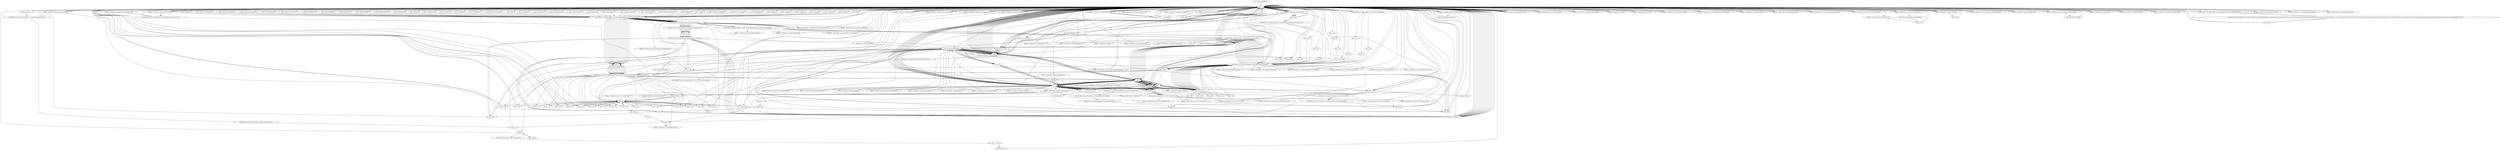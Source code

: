 digraph "" {
    "r0 := @this: SmartIcons"
    "load.r r0"
    "r0 := @this: SmartIcons"->"load.r r0";
    "push \"Copyright\""
    "load.r r0"->"push \"Copyright\"";
    "virtualinvoke <java.applet.Applet: java.lang.String getParameter(java.lang.String)>"
    "push \"Copyright\""->"virtualinvoke <java.applet.Applet: java.lang.String getParameter(java.lang.String)>";
    "store.r i0"
    "virtualinvoke <java.applet.Applet: java.lang.String getParameter(java.lang.String)>"->"store.r i0";
    "load.r i0"
    "store.r i0"->"load.r i0";
    "ifnull load.r r0"
    "load.r i0"->"ifnull load.r r0";
    "ifnull load.r r0"->"load.r i0";
    "virtualinvoke <java.lang.String: int hashCode()>"
    "load.r i0"->"virtualinvoke <java.lang.String: int hashCode()>";
    "push 1171561476"
    "virtualinvoke <java.lang.String: int hashCode()>"->"push 1171561476";
    "ifcmpeq.i load.r r0"
    "push 1171561476"->"ifcmpeq.i load.r r0";
    "ifcmpeq.i load.r r0"->"load.r r0";
    "push 0"
    "load.r r0"->"push 0";
    "fieldput <SmartIcons: boolean copyright>"
    "push 0"->"fieldput <SmartIcons: boolean copyright>";
    "fieldput <SmartIcons: boolean copyright>"->"load.r r0";
    "push \"TotalButtons\""
    "load.r r0"->"push \"TotalButtons\"";
    "push \"TotalButtons\""->"virtualinvoke <java.applet.Applet: java.lang.String getParameter(java.lang.String)>";
    "virtualinvoke <java.lang.String: java.lang.String trim()>"
    "virtualinvoke <java.applet.Applet: java.lang.String getParameter(java.lang.String)>"->"virtualinvoke <java.lang.String: java.lang.String trim()>";
    "staticinvoke <java.lang.Integer: int parseInt(java.lang.String)>"
    "virtualinvoke <java.lang.String: java.lang.String trim()>"->"staticinvoke <java.lang.Integer: int parseInt(java.lang.String)>";
    "store.i i0"
    "staticinvoke <java.lang.Integer: int parseInt(java.lang.String)>"->"store.i i0";
    "new java.util.StringTokenizer"
    "store.i i0"->"new java.util.StringTokenizer";
    "store.r $r198"
    "new java.util.StringTokenizer"->"store.r $r198";
    "load.r $r198"
    "store.r $r198"->"load.r $r198";
    "load.r $r198"->"load.r r0";
    "push \"MouseOverMessage\""
    "load.r r0"->"push \"MouseOverMessage\"";
    "push \"MouseOverMessage\""->"virtualinvoke <java.applet.Applet: java.lang.String getParameter(java.lang.String)>";
    "push \"|\""
    "virtualinvoke <java.applet.Applet: java.lang.String getParameter(java.lang.String)>"->"push \"|\"";
    "specialinvoke <java.util.StringTokenizer: void <init>(java.lang.String,java.lang.String)>"
    "push \"|\""->"specialinvoke <java.util.StringTokenizer: void <init>(java.lang.String,java.lang.String)>";
    "specialinvoke <java.util.StringTokenizer: void <init>(java.lang.String,java.lang.String)>"->"new java.util.StringTokenizer";
    "store.r $r200"
    "new java.util.StringTokenizer"->"store.r $r200";
    "load.r $r200"
    "store.r $r200"->"load.r $r200";
    "load.r $r200"->"load.r r0";
    "push \"URL\""
    "load.r r0"->"push \"URL\"";
    "push \"URL\""->"virtualinvoke <java.applet.Applet: java.lang.String getParameter(java.lang.String)>";
    "virtualinvoke <java.applet.Applet: java.lang.String getParameter(java.lang.String)>"->"push \"|\"";
    "push \"|\""->"specialinvoke <java.util.StringTokenizer: void <init>(java.lang.String,java.lang.String)>";
    "push null"
    "specialinvoke <java.util.StringTokenizer: void <init>(java.lang.String,java.lang.String)>"->"push null";
    "store.r r202"
    "push null"->"store.r r202";
    "store.r r202"->"load.r r0";
    "push \"BorderReq\""
    "load.r r0"->"push \"BorderReq\"";
    "push \"BorderReq\""->"virtualinvoke <java.applet.Applet: java.lang.String getParameter(java.lang.String)>";
    "virtualinvoke <java.applet.Applet: java.lang.String getParameter(java.lang.String)>"->"virtualinvoke <java.lang.String: java.lang.String trim()>";
    "virtualinvoke <java.lang.String: java.lang.String toUpperCase()>"
    "virtualinvoke <java.lang.String: java.lang.String trim()>"->"virtualinvoke <java.lang.String: java.lang.String toUpperCase()>";
    "push \"Y\""
    "virtualinvoke <java.lang.String: java.lang.String toUpperCase()>"->"push \"Y\"";
    "virtualinvoke <java.lang.String: boolean equals(java.lang.Object)>"
    "push \"Y\""->"virtualinvoke <java.lang.String: boolean equals(java.lang.Object)>";
    "ifeq push null"
    "virtualinvoke <java.lang.String: boolean equals(java.lang.Object)>"->"ifeq push null";
    "ifeq push null"->"new java.util.StringTokenizer";
    "dup1.r"
    "new java.util.StringTokenizer"->"dup1.r";
    "dup1.r"->"load.r r0";
    "push \"BorderColor\""
    "load.r r0"->"push \"BorderColor\"";
    "push \"BorderColor\""->"virtualinvoke <java.applet.Applet: java.lang.String getParameter(java.lang.String)>";
    "virtualinvoke <java.applet.Applet: java.lang.String getParameter(java.lang.String)>"->"push \"|\"";
    "push \"|\""->"specialinvoke <java.util.StringTokenizer: void <init>(java.lang.String,java.lang.String)>";
    "specialinvoke <java.util.StringTokenizer: void <init>(java.lang.String,java.lang.String)>"->"store.r r202";
    "store.r r202"->"load.r r0";
    "push 1"
    "load.r r0"->"push 1";
    "fieldput <SmartIcons: boolean borderreq>"
    "push 1"->"fieldput <SmartIcons: boolean borderreq>";
    "fieldput <SmartIcons: boolean borderreq>"->"push null";
    "store.r r206"
    "push null"->"store.r r206";
    "store.r r206"->"load.r r0";
    "fieldget <SmartIcons: boolean borderreq>"
    "load.r r0"->"fieldget <SmartIcons: boolean borderreq>";
    "fieldget <SmartIcons: boolean borderreq>"->"load.r r0";
    "push \"MouseOverReq\""
    "load.r r0"->"push \"MouseOverReq\"";
    "push \"MouseOverReq\""->"virtualinvoke <java.applet.Applet: java.lang.String getParameter(java.lang.String)>";
    "virtualinvoke <java.applet.Applet: java.lang.String getParameter(java.lang.String)>"->"virtualinvoke <java.lang.String: java.lang.String trim()>";
    "virtualinvoke <java.lang.String: java.lang.String trim()>"->"virtualinvoke <java.lang.String: java.lang.String toUpperCase()>";
    "virtualinvoke <java.lang.String: java.lang.String toUpperCase()>"->"push \"Y\"";
    "push \"Y\""->"virtualinvoke <java.lang.String: boolean equals(java.lang.Object)>";
    "and.b"
    "virtualinvoke <java.lang.String: boolean equals(java.lang.Object)>"->"and.b";
    "and.b"->"ifeq push null";
    "ifeq push null"->"new java.util.StringTokenizer";
    "new java.util.StringTokenizer"->"dup1.r";
    "dup1.r"->"load.r r0";
    "push \"MouseOverColor\""
    "load.r r0"->"push \"MouseOverColor\"";
    "push \"MouseOverColor\""->"virtualinvoke <java.applet.Applet: java.lang.String getParameter(java.lang.String)>";
    "virtualinvoke <java.applet.Applet: java.lang.String getParameter(java.lang.String)>"->"push \"|\"";
    "push \"|\""->"specialinvoke <java.util.StringTokenizer: void <init>(java.lang.String,java.lang.String)>";
    "specialinvoke <java.util.StringTokenizer: void <init>(java.lang.String,java.lang.String)>"->"store.r r206";
    "store.r r206"->"load.r r0";
    "load.r r0"->"push 1";
    "fieldput <SmartIcons: boolean mouseoverreq>"
    "push 1"->"fieldput <SmartIcons: boolean mouseoverreq>";
    "fieldput <SmartIcons: boolean mouseoverreq>"->"push null";
    "store.r r207"
    "push null"->"store.r r207";
    "store.r r207"->"load.r r0";
    "push \"MusicReq\""
    "load.r r0"->"push \"MusicReq\"";
    "push \"MusicReq\""->"virtualinvoke <java.applet.Applet: java.lang.String getParameter(java.lang.String)>";
    "virtualinvoke <java.applet.Applet: java.lang.String getParameter(java.lang.String)>"->"virtualinvoke <java.lang.String: java.lang.String trim()>";
    "virtualinvoke <java.lang.String: java.lang.String trim()>"->"virtualinvoke <java.lang.String: java.lang.String toUpperCase()>";
    "virtualinvoke <java.lang.String: java.lang.String toUpperCase()>"->"push \"Y\"";
    "push \"Y\""->"virtualinvoke <java.lang.String: boolean equals(java.lang.Object)>";
    "virtualinvoke <java.lang.String: boolean equals(java.lang.Object)>"->"ifeq push null";
    "ifeq push null"->"load.r r0";
    "load.r r0"->"push 1";
    "fieldput <SmartIcons: boolean musicreq>"
    "push 1"->"fieldput <SmartIcons: boolean musicreq>";
    "fieldput <SmartIcons: boolean musicreq>"->"load.r r0";
    "push \"CommonMusic\""
    "load.r r0"->"push \"CommonMusic\"";
    "push \"CommonMusic\""->"virtualinvoke <java.applet.Applet: java.lang.String getParameter(java.lang.String)>";
    "virtualinvoke <java.applet.Applet: java.lang.String getParameter(java.lang.String)>"->"virtualinvoke <java.lang.String: java.lang.String trim()>";
    "virtualinvoke <java.lang.String: java.lang.String trim()>"->"virtualinvoke <java.lang.String: java.lang.String toUpperCase()>";
    "virtualinvoke <java.lang.String: java.lang.String toUpperCase()>"->"push \"Y\"";
    "push \"Y\""->"virtualinvoke <java.lang.String: boolean equals(java.lang.Object)>";
    "ifeq load.r r0"
    "virtualinvoke <java.lang.String: boolean equals(java.lang.Object)>"->"ifeq load.r r0";
    "ifeq load.r r0"->"load.r r0";
    "load.r r0"->"load.r r0";
    "push \"CommonMusicFile\""
    "load.r r0"->"push \"CommonMusicFile\"";
    "push \"CommonMusicFile\""->"virtualinvoke <java.applet.Applet: java.lang.String getParameter(java.lang.String)>";
    "virtualinvoke <java.applet.Applet: java.lang.String getParameter(java.lang.String)>"->"virtualinvoke <java.lang.String: java.lang.String trim()>";
    "fieldput <SmartIcons: java.lang.String commonmusicfile>"
    "virtualinvoke <java.lang.String: java.lang.String trim()>"->"fieldput <SmartIcons: java.lang.String commonmusicfile>";
    "fieldput <SmartIcons: java.lang.String commonmusicfile>"->"load.r r0";
    "load.r r0"->"push 1";
    "fieldput <SmartIcons: boolean commonmusic>"
    "push 1"->"fieldput <SmartIcons: boolean commonmusic>";
    "goto push null"
    "fieldput <SmartIcons: boolean commonmusic>"->"goto push null";
    "goto push null"->"push null";
    "store.r r208"
    "push null"->"store.r r208";
    "push \"\""
    "store.r r208"->"push \"\"";
    "store.r r209"
    "push \"\""->"store.r r209";
    "store.r r209"->"load.r r0";
    "push \"CommonTarget\""
    "load.r r0"->"push \"CommonTarget\"";
    "push \"CommonTarget\""->"virtualinvoke <java.applet.Applet: java.lang.String getParameter(java.lang.String)>";
    "virtualinvoke <java.applet.Applet: java.lang.String getParameter(java.lang.String)>"->"virtualinvoke <java.lang.String: java.lang.String trim()>";
    "virtualinvoke <java.lang.String: java.lang.String trim()>"->"virtualinvoke <java.lang.String: java.lang.String toUpperCase()>";
    "virtualinvoke <java.lang.String: java.lang.String toUpperCase()>"->"push \"Y\"";
    "push \"Y\""->"virtualinvoke <java.lang.String: boolean equals(java.lang.Object)>";
    "virtualinvoke <java.lang.String: boolean equals(java.lang.Object)>"->"ifeq load.r r0";
    "ifeq load.r r0"->"load.r r0";
    "load.r r0"->"push 1";
    "fieldput <SmartIcons: boolean commontarget>"
    "push 1"->"fieldput <SmartIcons: boolean commontarget>";
    "fieldput <SmartIcons: boolean commontarget>"->"load.r r0";
    "load.r r0"->"load.r r0";
    "push \"CommonTargetFrame\""
    "load.r r0"->"push \"CommonTargetFrame\"";
    "push \"CommonTargetFrame\""->"virtualinvoke <java.applet.Applet: java.lang.String getParameter(java.lang.String)>";
    "virtualinvoke <java.applet.Applet: java.lang.String getParameter(java.lang.String)>"->"virtualinvoke <java.lang.String: java.lang.String trim()>";
    "fieldput <SmartIcons: java.lang.String commontargetframe>"
    "virtualinvoke <java.lang.String: java.lang.String trim()>"->"fieldput <SmartIcons: java.lang.String commontargetframe>";
    "fieldput <SmartIcons: java.lang.String commontargetframe>"->"load.r r0";
    "fieldget <SmartIcons: java.lang.String commontargetframe>"
    "load.r r0"->"fieldget <SmartIcons: java.lang.String commontargetframe>";
    "fieldget <SmartIcons: java.lang.String commontargetframe>"->"store.r r209";
    "store.r r209"->"goto push null";
    "goto push null"->"push null";
    "store.r r213"
    "push null"->"store.r r213";
    "store.r r213"->"push null";
    "store.r r214"
    "push null"->"store.r r214";
    "store.r r214"->"push null";
    "store.r r215"
    "push null"->"store.r r215";
    "store.r r215"->"push null";
    "store.r r216"
    "push null"->"store.r r216";
    "store.r r216"->"load.r r0";
    "push \"ImageReq\""
    "load.r r0"->"push \"ImageReq\"";
    "push \"ImageReq\""->"virtualinvoke <java.applet.Applet: java.lang.String getParameter(java.lang.String)>";
    "virtualinvoke <java.applet.Applet: java.lang.String getParameter(java.lang.String)>"->"virtualinvoke <java.lang.String: java.lang.String trim()>";
    "virtualinvoke <java.lang.String: java.lang.String trim()>"->"virtualinvoke <java.lang.String: java.lang.String toUpperCase()>";
    "virtualinvoke <java.lang.String: java.lang.String toUpperCase()>"->"push \"Y\"";
    "push \"Y\""->"virtualinvoke <java.lang.String: boolean equals(java.lang.Object)>";
    "virtualinvoke <java.lang.String: boolean equals(java.lang.Object)>"->"ifeq load.r r0";
    "ifeq load.r r0"->"load.r r0";
    "load.r r0"->"push 1";
    "fieldput <SmartIcons: boolean imagereq>"
    "push 1"->"fieldput <SmartIcons: boolean imagereq>";
    "fieldput <SmartIcons: boolean imagereq>"->"new java.util.StringTokenizer";
    "new java.util.StringTokenizer"->"dup1.r";
    "dup1.r"->"load.r r0";
    "push \"Image\""
    "load.r r0"->"push \"Image\"";
    "push \"Image\""->"virtualinvoke <java.applet.Applet: java.lang.String getParameter(java.lang.String)>";
    "virtualinvoke <java.applet.Applet: java.lang.String getParameter(java.lang.String)>"->"push \"|\"";
    "push \"|\""->"specialinvoke <java.util.StringTokenizer: void <init>(java.lang.String,java.lang.String)>";
    "specialinvoke <java.util.StringTokenizer: void <init>(java.lang.String,java.lang.String)>"->"store.r r213";
    "store.r r213"->"load.r r0";
    "fieldget <SmartIcons: boolean imagereq>"
    "load.r r0"->"fieldget <SmartIcons: boolean imagereq>";
    "fieldget <SmartIcons: boolean imagereq>"->"load.r r0";
    "push \"MouseOverImageReq\""
    "load.r r0"->"push \"MouseOverImageReq\"";
    "push \"MouseOverImageReq\""->"virtualinvoke <java.applet.Applet: java.lang.String getParameter(java.lang.String)>";
    "virtualinvoke <java.applet.Applet: java.lang.String getParameter(java.lang.String)>"->"virtualinvoke <java.lang.String: java.lang.String trim()>";
    "virtualinvoke <java.lang.String: java.lang.String trim()>"->"virtualinvoke <java.lang.String: java.lang.String toUpperCase()>";
    "virtualinvoke <java.lang.String: java.lang.String toUpperCase()>"->"push \"Y\"";
    "push \"Y\""->"virtualinvoke <java.lang.String: boolean equals(java.lang.Object)>";
    "virtualinvoke <java.lang.String: boolean equals(java.lang.Object)>"->"and.b";
    "and.b"->"ifeq load.r r0";
    "ifeq load.r r0"->"load.r r0";
    "load.r r0"->"push 1";
    "fieldput <SmartIcons: boolean mouseoverimagereq>"
    "push 1"->"fieldput <SmartIcons: boolean mouseoverimagereq>";
    "fieldput <SmartIcons: boolean mouseoverimagereq>"->"new java.util.StringTokenizer";
    "new java.util.StringTokenizer"->"dup1.r";
    "dup1.r"->"load.r r0";
    "push \"MouseOverImage\""
    "load.r r0"->"push \"MouseOverImage\"";
    "push \"MouseOverImage\""->"virtualinvoke <java.applet.Applet: java.lang.String getParameter(java.lang.String)>";
    "virtualinvoke <java.applet.Applet: java.lang.String getParameter(java.lang.String)>"->"push \"|\"";
    "push \"|\""->"specialinvoke <java.util.StringTokenizer: void <init>(java.lang.String,java.lang.String)>";
    "specialinvoke <java.util.StringTokenizer: void <init>(java.lang.String,java.lang.String)>"->"store.r r215";
    "store.r r215"->"load.r r0";
    "push \"BGImageReq\""
    "load.r r0"->"push \"BGImageReq\"";
    "push \"BGImageReq\""->"virtualinvoke <java.applet.Applet: java.lang.String getParameter(java.lang.String)>";
    "virtualinvoke <java.applet.Applet: java.lang.String getParameter(java.lang.String)>"->"virtualinvoke <java.lang.String: java.lang.String trim()>";
    "virtualinvoke <java.lang.String: java.lang.String trim()>"->"virtualinvoke <java.lang.String: java.lang.String toUpperCase()>";
    "virtualinvoke <java.lang.String: java.lang.String toUpperCase()>"->"push \"Y\"";
    "push \"Y\""->"virtualinvoke <java.lang.String: boolean equals(java.lang.Object)>";
    "ifeq new java.util.StringTokenizer"
    "virtualinvoke <java.lang.String: boolean equals(java.lang.Object)>"->"ifeq new java.util.StringTokenizer";
    "ifeq new java.util.StringTokenizer"->"load.r r0";
    "load.r r0"->"push 1";
    "fieldput <SmartIcons: boolean bgimagereq>"
    "push 1"->"fieldput <SmartIcons: boolean bgimagereq>";
    "fieldput <SmartIcons: boolean bgimagereq>"->"new java.util.StringTokenizer";
    "new java.util.StringTokenizer"->"dup1.r";
    "dup1.r"->"load.r r0";
    "push \"BGImage\""
    "load.r r0"->"push \"BGImage\"";
    "push \"BGImage\""->"virtualinvoke <java.applet.Applet: java.lang.String getParameter(java.lang.String)>";
    "virtualinvoke <java.applet.Applet: java.lang.String getParameter(java.lang.String)>"->"push \"|\"";
    "push \"|\""->"specialinvoke <java.util.StringTokenizer: void <init>(java.lang.String,java.lang.String)>";
    "specialinvoke <java.util.StringTokenizer: void <init>(java.lang.String,java.lang.String)>"->"store.r r214";
    "goto push 3"
    "store.r r214"->"goto push 3";
    "push 3"
    "goto push 3"->"push 3";
    "newarray"
    "push 3"->"newarray";
    "store.r r3"
    "newarray"->"store.r r3";
    "store.r r3"->"new java.util.StringTokenizer";
    "store.r $r24"
    "new java.util.StringTokenizer"->"store.r $r24";
    "load.r $r24"
    "store.r $r24"->"load.r $r24";
    "load.r $r24"->"load.r r0";
    "push \"AppletBG\""
    "load.r r0"->"push \"AppletBG\"";
    "push \"AppletBG\""->"virtualinvoke <java.applet.Applet: java.lang.String getParameter(java.lang.String)>";
    "virtualinvoke <java.applet.Applet: java.lang.String getParameter(java.lang.String)>"->"push \"|\"";
    "push \"|\""->"specialinvoke <java.util.StringTokenizer: void <init>(java.lang.String,java.lang.String)>";
    "load.r r3"
    "specialinvoke <java.util.StringTokenizer: void <init>(java.lang.String,java.lang.String)>"->"load.r r3";
    "load.r r3"->"push 0";
    "push 0"->"load.r $r24";
    "virtualinvoke <java.util.StringTokenizer: java.lang.String nextToken()>"
    "load.r $r24"->"virtualinvoke <java.util.StringTokenizer: java.lang.String nextToken()>";
    "virtualinvoke <java.util.StringTokenizer: java.lang.String nextToken()>"->"staticinvoke <java.lang.Integer: int parseInt(java.lang.String)>";
    "arraywrite.i"
    "staticinvoke <java.lang.Integer: int parseInt(java.lang.String)>"->"arraywrite.i";
    "arraywrite.i"->"load.r r3";
    "load.r r3"->"push 1";
    "push 1"->"load.r $r24";
    "load.r $r24"->"virtualinvoke <java.util.StringTokenizer: java.lang.String nextToken()>";
    "virtualinvoke <java.util.StringTokenizer: java.lang.String nextToken()>"->"staticinvoke <java.lang.Integer: int parseInt(java.lang.String)>";
    "staticinvoke <java.lang.Integer: int parseInt(java.lang.String)>"->"arraywrite.i";
    "arraywrite.i"->"load.r r3";
    "push 2"
    "load.r r3"->"push 2";
    "push 2"->"load.r $r24";
    "load.r $r24"->"virtualinvoke <java.util.StringTokenizer: java.lang.String nextToken()>";
    "virtualinvoke <java.util.StringTokenizer: java.lang.String nextToken()>"->"staticinvoke <java.lang.Integer: int parseInt(java.lang.String)>";
    "staticinvoke <java.lang.Integer: int parseInt(java.lang.String)>"->"arraywrite.i";
    "arraywrite.i"->"load.r r0";
    "new java.awt.Color"
    "load.r r0"->"new java.awt.Color";
    "new java.awt.Color"->"dup1.r";
    "dup1.r"->"load.r r3";
    "load.r r3"->"push 0";
    "arrayread.i"
    "push 0"->"arrayread.i";
    "arrayread.i"->"load.r r3";
    "load.r r3"->"push 1";
    "push 1"->"arrayread.i";
    "arrayread.i"->"load.r r3";
    "load.r r3"->"push 2";
    "push 2"->"arrayread.i";
    "specialinvoke <java.awt.Color: void <init>(int,int,int)>"
    "arrayread.i"->"specialinvoke <java.awt.Color: void <init>(int,int,int)>";
    "fieldput <SmartIcons: java.awt.Color AppletBgColor>"
    "specialinvoke <java.awt.Color: void <init>(int,int,int)>"->"fieldput <SmartIcons: java.awt.Color AppletBgColor>";
    "fieldput <SmartIcons: java.awt.Color AppletBgColor>"->"load.r r0";
    "load.r r0"->"load.r r0";
    "fieldget <SmartIcons: java.awt.Color AppletBgColor>"
    "load.r r0"->"fieldget <SmartIcons: java.awt.Color AppletBgColor>";
    "virtualinvoke <java.awt.Component: void setBackground(java.awt.Color)>"
    "fieldget <SmartIcons: java.awt.Color AppletBgColor>"->"virtualinvoke <java.awt.Component: void setBackground(java.awt.Color)>";
    "virtualinvoke <java.awt.Component: void setBackground(java.awt.Color)>"->"push null";
    "push null"->"store.r $r24";
    "store.r $r24"->"push null";
    "store.r r219"
    "push null"->"store.r r219";
    "store.r r219"->"push null";
    "store.r r220"
    "push null"->"store.r r220";
    "store.r r220"->"push null";
    "store.r r221"
    "push null"->"store.r r221";
    "store.r r221"->"push null";
    "store.r r222"
    "push null"->"store.r r222";
    "store.r r222"->"push null";
    "store.r r223"
    "push null"->"store.r r223";
    "store.r r223"->"push null";
    "store.r r224"
    "push null"->"store.r r224";
    "store.r r224"->"push null";
    "store.r r225"
    "push null"->"store.r r225";
    "store.r r225"->"push null";
    "store.r r226"
    "push null"->"store.r r226";
    "store.r r226"->"load.r r0";
    "push \"LabelReq\""
    "load.r r0"->"push \"LabelReq\"";
    "push \"LabelReq\""->"virtualinvoke <java.applet.Applet: java.lang.String getParameter(java.lang.String)>";
    "virtualinvoke <java.applet.Applet: java.lang.String getParameter(java.lang.String)>"->"virtualinvoke <java.lang.String: java.lang.String trim()>";
    "virtualinvoke <java.lang.String: java.lang.String trim()>"->"virtualinvoke <java.lang.String: java.lang.String toUpperCase()>";
    "virtualinvoke <java.lang.String: java.lang.String toUpperCase()>"->"push \"Y\"";
    "push \"Y\""->"virtualinvoke <java.lang.String: boolean equals(java.lang.Object)>";
    "virtualinvoke <java.lang.String: boolean equals(java.lang.Object)>"->"ifeq load.r r0";
    "ifeq load.r r0"->"load.r r0";
    "load.r r0"->"push 1";
    "fieldput <SmartIcons: boolean labelreq>"
    "push 1"->"fieldput <SmartIcons: boolean labelreq>";
    "fieldput <SmartIcons: boolean labelreq>"->"new java.util.StringTokenizer";
    "new java.util.StringTokenizer"->"dup1.r";
    "dup1.r"->"load.r r0";
    "push \"TextLabel\""
    "load.r r0"->"push \"TextLabel\"";
    "push \"TextLabel\""->"virtualinvoke <java.applet.Applet: java.lang.String getParameter(java.lang.String)>";
    "virtualinvoke <java.applet.Applet: java.lang.String getParameter(java.lang.String)>"->"push \"|\"";
    "push \"|\""->"specialinvoke <java.util.StringTokenizer: void <init>(java.lang.String,java.lang.String)>";
    "specialinvoke <java.util.StringTokenizer: void <init>(java.lang.String,java.lang.String)>"->"store.r $r24";
    "store.r $r24"->"new java.util.StringTokenizer";
    "new java.util.StringTokenizer"->"dup1.r";
    "dup1.r"->"load.r r0";
    "push \"TextStyle\""
    "load.r r0"->"push \"TextStyle\"";
    "push \"TextStyle\""->"virtualinvoke <java.applet.Applet: java.lang.String getParameter(java.lang.String)>";
    "virtualinvoke <java.applet.Applet: java.lang.String getParameter(java.lang.String)>"->"push \"|\"";
    "push \"|\""->"specialinvoke <java.util.StringTokenizer: void <init>(java.lang.String,java.lang.String)>";
    "specialinvoke <java.util.StringTokenizer: void <init>(java.lang.String,java.lang.String)>"->"store.r r219";
    "store.r r219"->"new java.util.StringTokenizer";
    "new java.util.StringTokenizer"->"dup1.r";
    "dup1.r"->"load.r r0";
    "push \"PointSize\""
    "load.r r0"->"push \"PointSize\"";
    "push \"PointSize\""->"virtualinvoke <java.applet.Applet: java.lang.String getParameter(java.lang.String)>";
    "virtualinvoke <java.applet.Applet: java.lang.String getParameter(java.lang.String)>"->"push \"|\"";
    "push \"|\""->"specialinvoke <java.util.StringTokenizer: void <init>(java.lang.String,java.lang.String)>";
    "specialinvoke <java.util.StringTokenizer: void <init>(java.lang.String,java.lang.String)>"->"store.r r220";
    "store.r r220"->"new java.util.StringTokenizer";
    "new java.util.StringTokenizer"->"dup1.r";
    "dup1.r"->"load.r r0";
    "push \"Font\""
    "load.r r0"->"push \"Font\"";
    "push \"Font\""->"virtualinvoke <java.applet.Applet: java.lang.String getParameter(java.lang.String)>";
    "virtualinvoke <java.applet.Applet: java.lang.String getParameter(java.lang.String)>"->"push \"|\"";
    "push \"|\""->"specialinvoke <java.util.StringTokenizer: void <init>(java.lang.String,java.lang.String)>";
    "specialinvoke <java.util.StringTokenizer: void <init>(java.lang.String,java.lang.String)>"->"store.r r221";
    "store.r r221"->"new java.util.StringTokenizer";
    "new java.util.StringTokenizer"->"dup1.r";
    "dup1.r"->"load.r r0";
    "push \"TextColor\""
    "load.r r0"->"push \"TextColor\"";
    "push \"TextColor\""->"virtualinvoke <java.applet.Applet: java.lang.String getParameter(java.lang.String)>";
    "virtualinvoke <java.applet.Applet: java.lang.String getParameter(java.lang.String)>"->"push \"|\"";
    "push \"|\""->"specialinvoke <java.util.StringTokenizer: void <init>(java.lang.String,java.lang.String)>";
    "specialinvoke <java.util.StringTokenizer: void <init>(java.lang.String,java.lang.String)>"->"store.r r222";
    "store.r r222"->"load.r r0";
    "fieldget <SmartIcons: boolean labelreq>"
    "load.r r0"->"fieldget <SmartIcons: boolean labelreq>";
    "fieldget <SmartIcons: boolean labelreq>"->"load.r r0";
    "push \"MouseOverLabelReq\""
    "load.r r0"->"push \"MouseOverLabelReq\"";
    "push \"MouseOverLabelReq\""->"virtualinvoke <java.applet.Applet: java.lang.String getParameter(java.lang.String)>";
    "virtualinvoke <java.applet.Applet: java.lang.String getParameter(java.lang.String)>"->"virtualinvoke <java.lang.String: java.lang.String trim()>";
    "virtualinvoke <java.lang.String: java.lang.String trim()>"->"virtualinvoke <java.lang.String: java.lang.String toUpperCase()>";
    "virtualinvoke <java.lang.String: java.lang.String toUpperCase()>"->"push \"Y\"";
    "push \"Y\""->"virtualinvoke <java.lang.String: boolean equals(java.lang.Object)>";
    "virtualinvoke <java.lang.String: boolean equals(java.lang.Object)>"->"and.b";
    "and.b"->"ifeq load.r r0";
    "ifeq load.r r0"->"load.r r0";
    "load.r r0"->"push 1";
    "fieldput <SmartIcons: boolean mouseoverlabelreq>"
    "push 1"->"fieldput <SmartIcons: boolean mouseoverlabelreq>";
    "fieldput <SmartIcons: boolean mouseoverlabelreq>"->"new java.util.StringTokenizer";
    "new java.util.StringTokenizer"->"dup1.r";
    "dup1.r"->"load.r r0";
    "push \"MouseOverTextStyle\""
    "load.r r0"->"push \"MouseOverTextStyle\"";
    "push \"MouseOverTextStyle\""->"virtualinvoke <java.applet.Applet: java.lang.String getParameter(java.lang.String)>";
    "virtualinvoke <java.applet.Applet: java.lang.String getParameter(java.lang.String)>"->"push \"|\"";
    "push \"|\""->"specialinvoke <java.util.StringTokenizer: void <init>(java.lang.String,java.lang.String)>";
    "specialinvoke <java.util.StringTokenizer: void <init>(java.lang.String,java.lang.String)>"->"store.r r223";
    "store.r r223"->"new java.util.StringTokenizer";
    "new java.util.StringTokenizer"->"dup1.r";
    "dup1.r"->"load.r r0";
    "push \"MouseOverPointSize\""
    "load.r r0"->"push \"MouseOverPointSize\"";
    "push \"MouseOverPointSize\""->"virtualinvoke <java.applet.Applet: java.lang.String getParameter(java.lang.String)>";
    "virtualinvoke <java.applet.Applet: java.lang.String getParameter(java.lang.String)>"->"push \"|\"";
    "push \"|\""->"specialinvoke <java.util.StringTokenizer: void <init>(java.lang.String,java.lang.String)>";
    "specialinvoke <java.util.StringTokenizer: void <init>(java.lang.String,java.lang.String)>"->"store.r r224";
    "store.r r224"->"new java.util.StringTokenizer";
    "new java.util.StringTokenizer"->"dup1.r";
    "dup1.r"->"load.r r0";
    "push \"MouseOverFont\""
    "load.r r0"->"push \"MouseOverFont\"";
    "push \"MouseOverFont\""->"virtualinvoke <java.applet.Applet: java.lang.String getParameter(java.lang.String)>";
    "virtualinvoke <java.applet.Applet: java.lang.String getParameter(java.lang.String)>"->"push \"|\"";
    "push \"|\""->"specialinvoke <java.util.StringTokenizer: void <init>(java.lang.String,java.lang.String)>";
    "specialinvoke <java.util.StringTokenizer: void <init>(java.lang.String,java.lang.String)>"->"store.r r225";
    "store.r r225"->"new java.util.StringTokenizer";
    "new java.util.StringTokenizer"->"dup1.r";
    "dup1.r"->"load.r r0";
    "push \"MouseOverTextColor\""
    "load.r r0"->"push \"MouseOverTextColor\"";
    "push \"MouseOverTextColor\""->"virtualinvoke <java.applet.Applet: java.lang.String getParameter(java.lang.String)>";
    "virtualinvoke <java.applet.Applet: java.lang.String getParameter(java.lang.String)>"->"push \"|\"";
    "push \"|\""->"specialinvoke <java.util.StringTokenizer: void <init>(java.lang.String,java.lang.String)>";
    "specialinvoke <java.util.StringTokenizer: void <init>(java.lang.String,java.lang.String)>"->"store.r r226";
    "store.r r226"->"load.r r0";
    "push \"VerticalButtons\""
    "load.r r0"->"push \"VerticalButtons\"";
    "push \"VerticalButtons\""->"virtualinvoke <java.applet.Applet: java.lang.String getParameter(java.lang.String)>";
    "virtualinvoke <java.applet.Applet: java.lang.String getParameter(java.lang.String)>"->"virtualinvoke <java.lang.String: java.lang.String trim()>";
    "virtualinvoke <java.lang.String: java.lang.String trim()>"->"virtualinvoke <java.lang.String: java.lang.String toUpperCase()>";
    "virtualinvoke <java.lang.String: java.lang.String toUpperCase()>"->"push \"Y\"";
    "push \"Y\""->"virtualinvoke <java.lang.String: boolean equals(java.lang.Object)>";
    "virtualinvoke <java.lang.String: boolean equals(java.lang.Object)>"->"ifeq load.r r0";
    "ifeq load.r r0"->"load.r r0";
    "new java.awt.GridLayout"
    "load.r r0"->"new java.awt.GridLayout";
    "new java.awt.GridLayout"->"dup1.r";
    "load.i i0"
    "dup1.r"->"load.i i0";
    "load.i i0"->"push 1";
    "specialinvoke <java.awt.GridLayout: void <init>(int,int)>"
    "push 1"->"specialinvoke <java.awt.GridLayout: void <init>(int,int)>";
    "virtualinvoke <java.awt.Container: void setLayout(java.awt.LayoutManager)>"
    "specialinvoke <java.awt.GridLayout: void <init>(int,int)>"->"virtualinvoke <java.awt.Container: void setLayout(java.awt.LayoutManager)>";
    "goto load.r r0"
    "virtualinvoke <java.awt.Container: void setLayout(java.awt.LayoutManager)>"->"goto load.r r0";
    "goto load.r r0"->"load.r r0";
    "fieldget <SmartIcons: boolean copyright>"
    "load.r r0"->"fieldget <SmartIcons: boolean copyright>";
    "ifne load.r r0"
    "fieldget <SmartIcons: boolean copyright>"->"ifne load.r r0";
    "ifne load.r r0"->"load.r r0";
    "load.r r0"->"load.i i0";
    "load.i i0"->"push 1";
    "add.i"
    "push 1"->"add.i";
    "add.i"->"newarray";
    "fieldput <SmartIcons: AnimatedButton[] ab>"
    "newarray"->"fieldput <SmartIcons: AnimatedButton[] ab>";
    "fieldput <SmartIcons: AnimatedButton[] ab>"->"goto push null";
    "goto push null"->"push null";
    "store.r r230"
    "push null"->"store.r r230";
    "store.r r230"->"load.r r0";
    "push \"BalloonHelpReq\""
    "load.r r0"->"push \"BalloonHelpReq\"";
    "push \"BalloonHelpReq\""->"virtualinvoke <java.applet.Applet: java.lang.String getParameter(java.lang.String)>";
    "virtualinvoke <java.applet.Applet: java.lang.String getParameter(java.lang.String)>"->"virtualinvoke <java.lang.String: java.lang.String trim()>";
    "virtualinvoke <java.lang.String: java.lang.String trim()>"->"virtualinvoke <java.lang.String: java.lang.String toUpperCase()>";
    "virtualinvoke <java.lang.String: java.lang.String toUpperCase()>"->"push \"Y\"";
    "push \"Y\""->"virtualinvoke <java.lang.String: boolean equals(java.lang.Object)>";
    "virtualinvoke <java.lang.String: boolean equals(java.lang.Object)>"->"ifeq load.r r0";
    "ifeq load.r r0"->"load.r r0";
    "load.r r0"->"push 1";
    "fieldput <SmartIcons: boolean balloonhelpreq>"
    "push 1"->"fieldput <SmartIcons: boolean balloonhelpreq>";
    "fieldput <SmartIcons: boolean balloonhelpreq>"->"new java.util.StringTokenizer";
    "new java.util.StringTokenizer"->"dup1.r";
    "dup1.r"->"load.r r0";
    "push \"BalloonText\""
    "load.r r0"->"push \"BalloonText\"";
    "push \"BalloonText\""->"virtualinvoke <java.applet.Applet: java.lang.String getParameter(java.lang.String)>";
    "virtualinvoke <java.applet.Applet: java.lang.String getParameter(java.lang.String)>"->"push \"|\"";
    "push \"|\""->"specialinvoke <java.util.StringTokenizer: void <init>(java.lang.String,java.lang.String)>";
    "specialinvoke <java.util.StringTokenizer: void <init>(java.lang.String,java.lang.String)>"->"store.r r230";
    "store.r r230"->"load.r r0";
    "load.r r0"->"load.r r0";
    "push \"BalloonTextStyle\""
    "load.r r0"->"push \"BalloonTextStyle\"";
    "push \"BalloonTextStyle\""->"virtualinvoke <java.applet.Applet: java.lang.String getParameter(java.lang.String)>";
    "virtualinvoke <java.applet.Applet: java.lang.String getParameter(java.lang.String)>"->"virtualinvoke <java.lang.String: java.lang.String trim()>";
    "virtualinvoke <java.lang.String: java.lang.String trim()>"->"staticinvoke <java.lang.Integer: int parseInt(java.lang.String)>";
    "fieldput <SmartIcons: int balloonstyle>"
    "staticinvoke <java.lang.Integer: int parseInt(java.lang.String)>"->"fieldput <SmartIcons: int balloonstyle>";
    "fieldput <SmartIcons: int balloonstyle>"->"load.r r0";
    "load.r r0"->"load.r r0";
    "push \"BalloonPointSize\""
    "load.r r0"->"push \"BalloonPointSize\"";
    "push \"BalloonPointSize\""->"virtualinvoke <java.applet.Applet: java.lang.String getParameter(java.lang.String)>";
    "virtualinvoke <java.applet.Applet: java.lang.String getParameter(java.lang.String)>"->"virtualinvoke <java.lang.String: java.lang.String trim()>";
    "virtualinvoke <java.lang.String: java.lang.String trim()>"->"staticinvoke <java.lang.Integer: int parseInt(java.lang.String)>";
    "fieldput <SmartIcons: int balloonpointsize>"
    "staticinvoke <java.lang.Integer: int parseInt(java.lang.String)>"->"fieldput <SmartIcons: int balloonpointsize>";
    "fieldput <SmartIcons: int balloonpointsize>"->"load.r r0";
    "load.r r0"->"load.r r0";
    "push \"BalloonFont\""
    "load.r r0"->"push \"BalloonFont\"";
    "push \"BalloonFont\""->"virtualinvoke <java.applet.Applet: java.lang.String getParameter(java.lang.String)>";
    "virtualinvoke <java.applet.Applet: java.lang.String getParameter(java.lang.String)>"->"virtualinvoke <java.lang.String: java.lang.String trim()>";
    "fieldput <SmartIcons: java.lang.String balloonfont>"
    "virtualinvoke <java.lang.String: java.lang.String trim()>"->"fieldput <SmartIcons: java.lang.String balloonfont>";
    "fieldput <SmartIcons: java.lang.String balloonfont>"->"load.r r0";
    "load.r r0"->"push 0";
    "fieldput <SmartIcons: int tokenno>"
    "push 0"->"fieldput <SmartIcons: int tokenno>";
    "fieldput <SmartIcons: int tokenno>"->"goto load.r r0";
    "goto load.r r0"->"load.r r0";
    "fieldget <SmartIcons: int tokenno>"
    "load.r r0"->"fieldget <SmartIcons: int tokenno>";
    "fieldget <SmartIcons: int tokenno>"->"load.i i0";
    "ifcmplt.i load.r r0"
    "load.i i0"->"ifcmplt.i load.r r0";
    "ifcmplt.i load.r r0"->"load.r r0";
    "load.r r0"->"fieldget <SmartIcons: boolean copyright>";
    "ifne return"
    "fieldget <SmartIcons: boolean copyright>"->"ifne return";
    "ifne return"->"load.r r0";
    "fieldget <SmartIcons: AnimatedButton[] ab>"
    "load.r r0"->"fieldget <SmartIcons: AnimatedButton[] ab>";
    "fieldget <SmartIcons: AnimatedButton[] ab>"->"load.r r0";
    "load.r r0"->"fieldget <SmartIcons: int tokenno>";
    "new AnimatedButton"
    "fieldget <SmartIcons: int tokenno>"->"new AnimatedButton";
    "new AnimatedButton"->"dup1.r";
    "dup1.r"->"load.r r0";
    "fieldget <SmartIcons: boolean bgimagereq>"
    "load.r r0"->"fieldget <SmartIcons: boolean bgimagereq>";
    "fieldget <SmartIcons: boolean bgimagereq>"->"load.r r0";
    "fieldget <SmartIcons: java.awt.Image bgimage>"
    "load.r r0"->"fieldget <SmartIcons: java.awt.Image bgimage>";
    "fieldget <SmartIcons: java.awt.Image bgimage>"->"load.r r0";
    "load.r r0"->"fieldget <SmartIcons: boolean labelreq>";
    "push \"ABOUT\""
    "fieldget <SmartIcons: boolean labelreq>"->"push \"ABOUT\"";
    "push \"ABOUT\""->"load.r r0";
    "fieldget <SmartIcons: java.lang.String fonttype>"
    "load.r r0"->"fieldget <SmartIcons: java.lang.String fonttype>";
    "fieldget <SmartIcons: java.lang.String fonttype>"->"load.r r0";
    "fieldget <SmartIcons: int style>"
    "load.r r0"->"fieldget <SmartIcons: int style>";
    "fieldget <SmartIcons: int style>"->"load.r r0";
    "fieldget <SmartIcons: int pointsize>"
    "load.r r0"->"fieldget <SmartIcons: int pointsize>";
    "fieldget <SmartIcons: int pointsize>"->"load.r r0";
    "fieldget <SmartIcons: java.awt.Color backcolor>"
    "load.r r0"->"fieldget <SmartIcons: java.awt.Color backcolor>";
    "fieldget <SmartIcons: java.awt.Color backcolor>"->"load.r r0";
    "fieldget <SmartIcons: java.awt.Color textcolor>"
    "load.r r0"->"fieldget <SmartIcons: java.awt.Color textcolor>";
    "fieldget <SmartIcons: java.awt.Color textcolor>"->"load.r r0";
    "fieldget <SmartIcons: boolean mouseoverlabelreq>"
    "load.r r0"->"fieldget <SmartIcons: boolean mouseoverlabelreq>";
    "fieldget <SmartIcons: boolean mouseoverlabelreq>"->"load.r r0";
    "fieldget <SmartIcons: java.lang.String mouseoverfonttype>"
    "load.r r0"->"fieldget <SmartIcons: java.lang.String mouseoverfonttype>";
    "fieldget <SmartIcons: java.lang.String mouseoverfonttype>"->"load.r r0";
    "fieldget <SmartIcons: int mouseoverstyle>"
    "load.r r0"->"fieldget <SmartIcons: int mouseoverstyle>";
    "fieldget <SmartIcons: int mouseoverstyle>"->"load.r r0";
    "fieldget <SmartIcons: int mouseoverpointsize>"
    "load.r r0"->"fieldget <SmartIcons: int mouseoverpointsize>";
    "fieldget <SmartIcons: int mouseoverpointsize>"->"load.r r0";
    "fieldget <SmartIcons: java.awt.Color mouseovertextcolor>"
    "load.r r0"->"fieldget <SmartIcons: java.awt.Color mouseovertextcolor>";
    "fieldget <SmartIcons: java.awt.Color mouseovertextcolor>"->"load.r r0";
    "fieldget <SmartIcons: boolean mouseoverreq>"
    "load.r r0"->"fieldget <SmartIcons: boolean mouseoverreq>";
    "fieldget <SmartIcons: boolean mouseoverreq>"->"load.r r0";
    "fieldget <SmartIcons: java.awt.Color mouseovercolor>"
    "load.r r0"->"fieldget <SmartIcons: java.awt.Color mouseovercolor>";
    "fieldget <SmartIcons: java.awt.Color mouseovercolor>"->"load.r r0";
    "load.r r0"->"fieldget <SmartIcons: boolean borderreq>";
    "fieldget <SmartIcons: boolean borderreq>"->"load.r r0";
    "fieldget <SmartIcons: java.awt.Color bordercolor>"
    "load.r r0"->"fieldget <SmartIcons: java.awt.Color bordercolor>";
    "push \"http://www.angelfire.com/ga/rahgup\""
    "fieldget <SmartIcons: java.awt.Color bordercolor>"->"push \"http://www.angelfire.com/ga/rahgup\"";
    "load.r r209"
    "push \"http://www.angelfire.com/ga/rahgup\""->"load.r r209";
    "load.r r209"->"load.r r0";
    "fieldget <SmartIcons: boolean musicreq>"
    "load.r r0"->"fieldget <SmartIcons: boolean musicreq>";
    "fieldget <SmartIcons: boolean musicreq>"->"load.r r0";
    "fieldget <SmartIcons: java.lang.String commonmusicfile>"
    "load.r r0"->"fieldget <SmartIcons: java.lang.String commonmusicfile>";
    "fieldget <SmartIcons: java.lang.String commonmusicfile>"->"load.r r0";
    "load.r r0"->"fieldget <SmartIcons: boolean imagereq>";
    "fieldget <SmartIcons: boolean imagereq>"->"load.r r0";
    "fieldget <SmartIcons: java.awt.Image image>"
    "load.r r0"->"fieldget <SmartIcons: java.awt.Image image>";
    "fieldget <SmartIcons: java.awt.Image image>"->"load.r r0";
    "fieldget <SmartIcons: boolean mouseoverimagereq>"
    "load.r r0"->"fieldget <SmartIcons: boolean mouseoverimagereq>";
    "fieldget <SmartIcons: boolean mouseoverimagereq>"->"load.r r0";
    "fieldget <SmartIcons: java.awt.Image mouseoverimage>"
    "load.r r0"->"fieldget <SmartIcons: java.awt.Image mouseoverimage>";
    "push \"By Rahul Kr. Gupta\""
    "fieldget <SmartIcons: java.awt.Image mouseoverimage>"->"push \"By Rahul Kr. Gupta\"";
    "push \"By Rahul Kr. Gupta\""->"load.r r0";
    "fieldget <SmartIcons: boolean balloonhelpreq>"
    "load.r r0"->"fieldget <SmartIcons: boolean balloonhelpreq>";
    "push \"mail:rahgup@hotmail.com\""
    "fieldget <SmartIcons: boolean balloonhelpreq>"->"push \"mail:rahgup@hotmail.com\"";
    "push \"mail:rahgup@hotmail.com\""->"load.r r0";
    "fieldget <SmartIcons: int balloonstyle>"
    "load.r r0"->"fieldget <SmartIcons: int balloonstyle>";
    "fieldget <SmartIcons: int balloonstyle>"->"load.r r0";
    "fieldget <SmartIcons: int balloonpointsize>"
    "load.r r0"->"fieldget <SmartIcons: int balloonpointsize>";
    "fieldget <SmartIcons: int balloonpointsize>"->"load.r r0";
    "fieldget <SmartIcons: java.lang.String balloonfont>"
    "load.r r0"->"fieldget <SmartIcons: java.lang.String balloonfont>";
    "fieldget <SmartIcons: java.lang.String balloonfont>"->"load.r r0";
    "load.r r0"->"load.r r0";
    "virtualinvoke <java.applet.Applet: java.applet.AppletContext getAppletContext()>"
    "load.r r0"->"virtualinvoke <java.applet.Applet: java.applet.AppletContext getAppletContext()>";
    "specialinvoke <AnimatedButton: void <init>(boolean,java.awt.Image,boolean,java.lang.String,java.lang.String,int,int,java.awt.Color,java.awt.Color,boolean,java.lang.String,int,int,java.awt.Color,boolean,java.awt.Color,boolean,java.awt.Color,java.lang.String,java.lang.String,boolean,java.lang.String,boolean,java.awt.Image,boolean,java.awt.Image,java.lang.String,boolean,java.lang.String,int,int,java.lang.String,SmartIcons,java.applet.AppletContext)>"
    "virtualinvoke <java.applet.Applet: java.applet.AppletContext getAppletContext()>"->"specialinvoke <AnimatedButton: void <init>(boolean,java.awt.Image,boolean,java.lang.String,java.lang.String,int,int,java.awt.Color,java.awt.Color,boolean,java.lang.String,int,int,java.awt.Color,boolean,java.awt.Color,boolean,java.awt.Color,java.lang.String,java.lang.String,boolean,java.lang.String,boolean,java.awt.Image,boolean,java.awt.Image,java.lang.String,boolean,java.lang.String,int,int,java.lang.String,SmartIcons,java.applet.AppletContext)>";
    "arraywrite.r"
    "specialinvoke <AnimatedButton: void <init>(boolean,java.awt.Image,boolean,java.lang.String,java.lang.String,int,int,java.awt.Color,java.awt.Color,boolean,java.lang.String,int,int,java.awt.Color,boolean,java.awt.Color,boolean,java.awt.Color,java.lang.String,java.lang.String,boolean,java.lang.String,boolean,java.awt.Image,boolean,java.awt.Image,java.lang.String,boolean,java.lang.String,int,int,java.lang.String,SmartIcons,java.applet.AppletContext)>"->"arraywrite.r";
    "arraywrite.r"->"load.r r0";
    "load.r r0"->"fieldget <SmartIcons: boolean bgimagereq>";
    "fieldget <SmartIcons: boolean bgimagereq>"->"ifne load.r r0";
    "ifne load.r r0"->"load.r r0";
    "load.r r0"->"fieldget <SmartIcons: AnimatedButton[] ab>";
    "fieldget <SmartIcons: AnimatedButton[] ab>"->"load.r r0";
    "load.r r0"->"fieldget <SmartIcons: int tokenno>";
    "arrayread.r"
    "fieldget <SmartIcons: int tokenno>"->"arrayread.r";
    "arrayread.r"->"load.r r0";
    "load.r r0"->"fieldget <SmartIcons: java.awt.Color backcolor>";
    "fieldget <SmartIcons: java.awt.Color backcolor>"->"virtualinvoke <java.awt.Component: void setBackground(java.awt.Color)>";
    "virtualinvoke <java.awt.Component: void setBackground(java.awt.Color)>"->"load.r r0";
    "load.r r0"->"load.r r0";
    "load.r r0"->"fieldget <SmartIcons: AnimatedButton[] ab>";
    "fieldget <SmartIcons: AnimatedButton[] ab>"->"load.r r0";
    "load.r r0"->"fieldget <SmartIcons: int tokenno>";
    "fieldget <SmartIcons: int tokenno>"->"arrayread.r";
    "virtualinvoke <java.awt.Container: java.awt.Component add(java.awt.Component)>"
    "arrayread.r"->"virtualinvoke <java.awt.Container: java.awt.Component add(java.awt.Component)>";
    "pop"
    "virtualinvoke <java.awt.Container: java.awt.Component add(java.awt.Component)>"->"pop";
    "return"
    "pop"->"return";
    "virtualinvoke <java.awt.Container: java.awt.Component add(java.awt.Component)>"->"dup1.r";
    "staticget <java.lang.System: java.io.PrintStream out>"
    "dup1.r"->"staticget <java.lang.System: java.io.PrintStream out>";
    "staticget <java.lang.System: java.io.PrintStream out>"->"store.r i0";
    "new java.lang.StringBuffer"
    "store.r i0"->"new java.lang.StringBuffer";
    "store.r r0"
    "new java.lang.StringBuffer"->"store.r r0";
    "store.r r0"->"load.r r0";
    "push \"Exception e... \""
    "load.r r0"->"push \"Exception e... \"";
    "specialinvoke <java.lang.StringBuffer: void <init>(java.lang.String)>"
    "push \"Exception e... \""->"specialinvoke <java.lang.StringBuffer: void <init>(java.lang.String)>";
    "virtualinvoke <java.lang.Throwable: java.lang.String toString()>"
    "specialinvoke <java.lang.StringBuffer: void <init>(java.lang.String)>"->"virtualinvoke <java.lang.Throwable: java.lang.String toString()>";
    "virtualinvoke <java.lang.Throwable: java.lang.String toString()>"->"store.r r3";
    "store.r r3"->"load.r i0";
    "load.r i0"->"load.r r0";
    "load.r r0"->"load.r r3";
    "virtualinvoke <java.lang.StringBuffer: java.lang.StringBuffer append(java.lang.String)>"
    "load.r r3"->"virtualinvoke <java.lang.StringBuffer: java.lang.StringBuffer append(java.lang.String)>";
    "virtualinvoke <java.lang.StringBuffer: java.lang.String toString()>"
    "virtualinvoke <java.lang.StringBuffer: java.lang.StringBuffer append(java.lang.String)>"->"virtualinvoke <java.lang.StringBuffer: java.lang.String toString()>";
    "virtualinvoke <java.io.PrintStream: void println(java.lang.String)>"
    "virtualinvoke <java.lang.StringBuffer: java.lang.String toString()>"->"virtualinvoke <java.io.PrintStream: void println(java.lang.String)>";
    "virtualinvoke <java.lang.Throwable: void printStackTrace()>"
    "virtualinvoke <java.io.PrintStream: void println(java.lang.String)>"->"virtualinvoke <java.lang.Throwable: void printStackTrace()>";
    "virtualinvoke <java.lang.Throwable: void printStackTrace()>"->"return";
    "ifcmplt.i load.r r0"->"load.r r0";
    "load.r r0"->"fieldget <SmartIcons: boolean labelreq>";
    "fieldget <SmartIcons: boolean labelreq>"->"ifeq load.r r0";
    "ifeq load.r r0"->"load.r r0";
    "load.r r0"->"load.r $r24";
    "load.r $r24"->"virtualinvoke <java.util.StringTokenizer: java.lang.String nextToken()>";
    "fieldput <SmartIcons: java.lang.String label>"
    "virtualinvoke <java.util.StringTokenizer: java.lang.String nextToken()>"->"fieldput <SmartIcons: java.lang.String label>";
    "fieldput <SmartIcons: java.lang.String label>"->"load.r r0";
    "load.r r221"
    "load.r r0"->"load.r r221";
    "load.r r221"->"virtualinvoke <java.util.StringTokenizer: java.lang.String nextToken()>";
    "fieldput <SmartIcons: java.lang.String fonttype>"
    "virtualinvoke <java.util.StringTokenizer: java.lang.String nextToken()>"->"fieldput <SmartIcons: java.lang.String fonttype>";
    "fieldput <SmartIcons: java.lang.String fonttype>"->"load.r r0";
    "load.r r219"
    "load.r r0"->"load.r r219";
    "load.r r219"->"virtualinvoke <java.util.StringTokenizer: java.lang.String nextToken()>";
    "virtualinvoke <java.util.StringTokenizer: java.lang.String nextToken()>"->"staticinvoke <java.lang.Integer: int parseInt(java.lang.String)>";
    "fieldput <SmartIcons: int style>"
    "staticinvoke <java.lang.Integer: int parseInt(java.lang.String)>"->"fieldput <SmartIcons: int style>";
    "fieldput <SmartIcons: int style>"->"load.r r0";
    "load.r r220"
    "load.r r0"->"load.r r220";
    "load.r r220"->"virtualinvoke <java.util.StringTokenizer: java.lang.String nextToken()>";
    "virtualinvoke <java.util.StringTokenizer: java.lang.String nextToken()>"->"staticinvoke <java.lang.Integer: int parseInt(java.lang.String)>";
    "fieldput <SmartIcons: int pointsize>"
    "staticinvoke <java.lang.Integer: int parseInt(java.lang.String)>"->"fieldput <SmartIcons: int pointsize>";
    "fieldput <SmartIcons: int pointsize>"->"new java.util.StringTokenizer";
    "store.r $z14"
    "new java.util.StringTokenizer"->"store.r $z14";
    "load.r $z14"
    "store.r $z14"->"load.r $z14";
    "load.r r222"
    "load.r $z14"->"load.r r222";
    "load.r r222"->"virtualinvoke <java.util.StringTokenizer: java.lang.String nextToken()>";
    "push \",\""
    "virtualinvoke <java.util.StringTokenizer: java.lang.String nextToken()>"->"push \",\"";
    "push \",\""->"specialinvoke <java.util.StringTokenizer: void <init>(java.lang.String,java.lang.String)>";
    "specialinvoke <java.util.StringTokenizer: void <init>(java.lang.String,java.lang.String)>"->"load.r r3";
    "load.r r3"->"push 0";
    "push 0"->"load.r $z14";
    "load.r $z14"->"virtualinvoke <java.util.StringTokenizer: java.lang.String nextToken()>";
    "virtualinvoke <java.util.StringTokenizer: java.lang.String nextToken()>"->"staticinvoke <java.lang.Integer: int parseInt(java.lang.String)>";
    "staticinvoke <java.lang.Integer: int parseInt(java.lang.String)>"->"arraywrite.i";
    "arraywrite.i"->"load.r r3";
    "load.r r3"->"push 1";
    "push 1"->"load.r $z14";
    "load.r $z14"->"virtualinvoke <java.util.StringTokenizer: java.lang.String nextToken()>";
    "virtualinvoke <java.util.StringTokenizer: java.lang.String nextToken()>"->"staticinvoke <java.lang.Integer: int parseInt(java.lang.String)>";
    "staticinvoke <java.lang.Integer: int parseInt(java.lang.String)>"->"arraywrite.i";
    "arraywrite.i"->"load.r r3";
    "load.r r3"->"push 2";
    "push 2"->"load.r $z14";
    "load.r $z14"->"virtualinvoke <java.util.StringTokenizer: java.lang.String nextToken()>";
    "virtualinvoke <java.util.StringTokenizer: java.lang.String nextToken()>"->"staticinvoke <java.lang.Integer: int parseInt(java.lang.String)>";
    "staticinvoke <java.lang.Integer: int parseInt(java.lang.String)>"->"arraywrite.i";
    "arraywrite.i"->"load.r r0";
    "load.r r0"->"new java.awt.Color";
    "new java.awt.Color"->"dup1.r";
    "dup1.r"->"load.r r3";
    "load.r r3"->"push 0";
    "push 0"->"arrayread.i";
    "arrayread.i"->"load.r r3";
    "load.r r3"->"push 1";
    "push 1"->"arrayread.i";
    "arrayread.i"->"load.r r3";
    "load.r r3"->"push 2";
    "push 2"->"arrayread.i";
    "arrayread.i"->"specialinvoke <java.awt.Color: void <init>(int,int,int)>";
    "fieldput <SmartIcons: java.awt.Color textcolor>"
    "specialinvoke <java.awt.Color: void <init>(int,int,int)>"->"fieldput <SmartIcons: java.awt.Color textcolor>";
    "fieldput <SmartIcons: java.awt.Color textcolor>"->"load.r r0";
    "load.r r0"->"fieldget <SmartIcons: boolean mouseoverlabelreq>";
    "fieldget <SmartIcons: boolean mouseoverlabelreq>"->"ifeq load.r r0";
    "ifeq load.r r0"->"load.r r0";
    "load.r r225"
    "load.r r0"->"load.r r225";
    "load.r r225"->"virtualinvoke <java.util.StringTokenizer: java.lang.String nextToken()>";
    "fieldput <SmartIcons: java.lang.String mouseoverfonttype>"
    "virtualinvoke <java.util.StringTokenizer: java.lang.String nextToken()>"->"fieldput <SmartIcons: java.lang.String mouseoverfonttype>";
    "fieldput <SmartIcons: java.lang.String mouseoverfonttype>"->"load.r r0";
    "load.r r223"
    "load.r r0"->"load.r r223";
    "load.r r223"->"virtualinvoke <java.util.StringTokenizer: java.lang.String nextToken()>";
    "virtualinvoke <java.util.StringTokenizer: java.lang.String nextToken()>"->"staticinvoke <java.lang.Integer: int parseInt(java.lang.String)>";
    "fieldput <SmartIcons: int mouseoverstyle>"
    "staticinvoke <java.lang.Integer: int parseInt(java.lang.String)>"->"fieldput <SmartIcons: int mouseoverstyle>";
    "fieldput <SmartIcons: int mouseoverstyle>"->"load.r r0";
    "load.r r224"
    "load.r r0"->"load.r r224";
    "load.r r224"->"virtualinvoke <java.util.StringTokenizer: java.lang.String nextToken()>";
    "virtualinvoke <java.util.StringTokenizer: java.lang.String nextToken()>"->"staticinvoke <java.lang.Integer: int parseInt(java.lang.String)>";
    "fieldput <SmartIcons: int mouseoverpointsize>"
    "staticinvoke <java.lang.Integer: int parseInt(java.lang.String)>"->"fieldput <SmartIcons: int mouseoverpointsize>";
    "fieldput <SmartIcons: int mouseoverpointsize>"->"new java.util.StringTokenizer";
    "new java.util.StringTokenizer"->"store.r $z14";
    "store.r $z14"->"load.r $z14";
    "load.r r226"
    "load.r $z14"->"load.r r226";
    "load.r r226"->"virtualinvoke <java.util.StringTokenizer: java.lang.String nextToken()>";
    "virtualinvoke <java.util.StringTokenizer: java.lang.String nextToken()>"->"push \",\"";
    "push \",\""->"specialinvoke <java.util.StringTokenizer: void <init>(java.lang.String,java.lang.String)>";
    "specialinvoke <java.util.StringTokenizer: void <init>(java.lang.String,java.lang.String)>"->"load.r r3";
    "load.r r3"->"push 0";
    "push 0"->"load.r $z14";
    "load.r $z14"->"virtualinvoke <java.util.StringTokenizer: java.lang.String nextToken()>";
    "virtualinvoke <java.util.StringTokenizer: java.lang.String nextToken()>"->"staticinvoke <java.lang.Integer: int parseInt(java.lang.String)>";
    "staticinvoke <java.lang.Integer: int parseInt(java.lang.String)>"->"arraywrite.i";
    "arraywrite.i"->"load.r r3";
    "load.r r3"->"push 1";
    "push 1"->"load.r $z14";
    "load.r $z14"->"virtualinvoke <java.util.StringTokenizer: java.lang.String nextToken()>";
    "virtualinvoke <java.util.StringTokenizer: java.lang.String nextToken()>"->"staticinvoke <java.lang.Integer: int parseInt(java.lang.String)>";
    "staticinvoke <java.lang.Integer: int parseInt(java.lang.String)>"->"arraywrite.i";
    "arraywrite.i"->"load.r r3";
    "load.r r3"->"push 2";
    "push 2"->"load.r $z14";
    "load.r $z14"->"virtualinvoke <java.util.StringTokenizer: java.lang.String nextToken()>";
    "virtualinvoke <java.util.StringTokenizer: java.lang.String nextToken()>"->"staticinvoke <java.lang.Integer: int parseInt(java.lang.String)>";
    "staticinvoke <java.lang.Integer: int parseInt(java.lang.String)>"->"arraywrite.i";
    "arraywrite.i"->"load.r r0";
    "load.r r0"->"new java.awt.Color";
    "new java.awt.Color"->"dup1.r";
    "dup1.r"->"load.r r3";
    "load.r r3"->"push 0";
    "push 0"->"arrayread.i";
    "arrayread.i"->"load.r r3";
    "load.r r3"->"push 1";
    "push 1"->"arrayread.i";
    "arrayread.i"->"load.r r3";
    "load.r r3"->"push 2";
    "push 2"->"arrayread.i";
    "arrayread.i"->"specialinvoke <java.awt.Color: void <init>(int,int,int)>";
    "fieldput <SmartIcons: java.awt.Color mouseovertextcolor>"
    "specialinvoke <java.awt.Color: void <init>(int,int,int)>"->"fieldput <SmartIcons: java.awt.Color mouseovertextcolor>";
    "fieldput <SmartIcons: java.awt.Color mouseovertextcolor>"->"load.r r0";
    "load.r r0"->"fieldget <SmartIcons: boolean balloonhelpreq>";
    "fieldget <SmartIcons: boolean balloonhelpreq>"->"ifeq load.r r0";
    "ifeq load.r r0"->"load.r r0";
    "load.r r230"
    "load.r r0"->"load.r r230";
    "load.r r230"->"virtualinvoke <java.util.StringTokenizer: java.lang.String nextToken()>";
    "fieldput <SmartIcons: java.lang.String balloontext>"
    "virtualinvoke <java.util.StringTokenizer: java.lang.String nextToken()>"->"fieldput <SmartIcons: java.lang.String balloontext>";
    "fieldput <SmartIcons: java.lang.String balloontext>"->"load.r r0";
    "load.r r0"->"load.r $r200";
    "load.r $r200"->"virtualinvoke <java.util.StringTokenizer: java.lang.String nextToken()>";
    "fieldput <SmartIcons: java.lang.String url>"
    "virtualinvoke <java.util.StringTokenizer: java.lang.String nextToken()>"->"fieldput <SmartIcons: java.lang.String url>";
    "fieldput <SmartIcons: java.lang.String url>"->"load.r r0";
    "load.r r0"->"load.r $r198";
    "load.r $r198"->"virtualinvoke <java.util.StringTokenizer: java.lang.String nextToken()>";
    "fieldput <SmartIcons: java.lang.String mousemess>"
    "virtualinvoke <java.util.StringTokenizer: java.lang.String nextToken()>"->"fieldput <SmartIcons: java.lang.String mousemess>";
    "fieldput <SmartIcons: java.lang.String mousemess>"->"load.r r0";
    "load.r r0"->"fieldget <SmartIcons: boolean imagereq>";
    "fieldget <SmartIcons: boolean imagereq>"->"ifeq load.r r0";
    "ifeq load.r r0"->"load.r r0";
    "load.r r0"->"load.r r0";
    "load.r r0"->"load.r r0";
    "virtualinvoke <java.applet.Applet: java.net.URL getCodeBase()>"
    "load.r r0"->"virtualinvoke <java.applet.Applet: java.net.URL getCodeBase()>";
    "load.r r213"
    "virtualinvoke <java.applet.Applet: java.net.URL getCodeBase()>"->"load.r r213";
    "load.r r213"->"virtualinvoke <java.util.StringTokenizer: java.lang.String nextToken()>";
    "virtualinvoke <java.util.StringTokenizer: java.lang.String nextToken()>"->"virtualinvoke <java.lang.String: java.lang.String trim()>";
    "virtualinvoke <java.applet.Applet: java.awt.Image getImage(java.net.URL,java.lang.String)>"
    "virtualinvoke <java.lang.String: java.lang.String trim()>"->"virtualinvoke <java.applet.Applet: java.awt.Image getImage(java.net.URL,java.lang.String)>";
    "fieldput <SmartIcons: java.awt.Image image>"
    "virtualinvoke <java.applet.Applet: java.awt.Image getImage(java.net.URL,java.lang.String)>"->"fieldput <SmartIcons: java.awt.Image image>";
    "fieldput <SmartIcons: java.awt.Image image>"->"load.r r0";
    "load.r r0"->"fieldget <SmartIcons: boolean mouseoverimagereq>";
    "fieldget <SmartIcons: boolean mouseoverimagereq>"->"ifeq load.r r0";
    "ifeq load.r r0"->"load.r r0";
    "load.r r0"->"load.r r0";
    "load.r r0"->"load.r r0";
    "load.r r0"->"virtualinvoke <java.applet.Applet: java.net.URL getCodeBase()>";
    "load.r r215"
    "virtualinvoke <java.applet.Applet: java.net.URL getCodeBase()>"->"load.r r215";
    "load.r r215"->"virtualinvoke <java.util.StringTokenizer: java.lang.String nextToken()>";
    "virtualinvoke <java.util.StringTokenizer: java.lang.String nextToken()>"->"virtualinvoke <java.lang.String: java.lang.String trim()>";
    "virtualinvoke <java.lang.String: java.lang.String trim()>"->"virtualinvoke <java.applet.Applet: java.awt.Image getImage(java.net.URL,java.lang.String)>";
    "fieldput <SmartIcons: java.awt.Image mouseoverimage>"
    "virtualinvoke <java.applet.Applet: java.awt.Image getImage(java.net.URL,java.lang.String)>"->"fieldput <SmartIcons: java.awt.Image mouseoverimage>";
    "fieldput <SmartIcons: java.awt.Image mouseoverimage>"->"load.r r0";
    "load.r r0"->"fieldget <SmartIcons: boolean musicreq>";
    "store.b $z14"
    "fieldget <SmartIcons: boolean musicreq>"->"store.b $z14";
    "store.b $z14"->"load.r r0";
    "fieldget <SmartIcons: boolean commonmusic>"
    "load.r r0"->"fieldget <SmartIcons: boolean commonmusic>";
    "ifeq push 1"
    "fieldget <SmartIcons: boolean commonmusic>"->"ifeq push 1";
    "ifeq push 1"->"push 0";
    "store.b $z54"
    "push 0"->"store.b $z54";
    "goto load.b $z14"
    "store.b $z54"->"goto load.b $z14";
    "load.b $z14"
    "goto load.b $z14"->"load.b $z14";
    "load.b $z54"
    "load.b $z14"->"load.b $z54";
    "load.b $z54"->"and.b";
    "and.b"->"ifeq load.r r0";
    "ifeq load.r r0"->"load.r r0";
    "load.r r207"
    "load.r r0"->"load.r r207";
    "load.r r207"->"virtualinvoke <java.util.StringTokenizer: java.lang.String nextToken()>";
    "virtualinvoke <java.util.StringTokenizer: java.lang.String nextToken()>"->"fieldput <SmartIcons: java.lang.String commonmusicfile>";
    "fieldput <SmartIcons: java.lang.String commonmusicfile>"->"load.r r0";
    "fieldget <SmartIcons: boolean commontarget>"
    "load.r r0"->"fieldget <SmartIcons: boolean commontarget>";
    "fieldget <SmartIcons: boolean commontarget>"->"ifne load.r r0";
    "load.r r208"
    "ifne load.r r0"->"load.r r208";
    "load.r r208"->"virtualinvoke <java.util.StringTokenizer: java.lang.String nextToken()>";
    "virtualinvoke <java.util.StringTokenizer: java.lang.String nextToken()>"->"store.r r209";
    "store.r r209"->"load.r r0";
    "load.r r0"->"fieldget <SmartIcons: boolean bgimagereq>";
    "fieldget <SmartIcons: boolean bgimagereq>"->"ifne load.r r0";
    "ifne load.r r0"->"new java.util.StringTokenizer";
    "new java.util.StringTokenizer"->"store.r $z14";
    "store.r $z14"->"load.r $z14";
    "load.r r216"
    "load.r $z14"->"load.r r216";
    "load.r r216"->"virtualinvoke <java.util.StringTokenizer: java.lang.String nextToken()>";
    "virtualinvoke <java.util.StringTokenizer: java.lang.String nextToken()>"->"push \",\"";
    "push \",\""->"specialinvoke <java.util.StringTokenizer: void <init>(java.lang.String,java.lang.String)>";
    "specialinvoke <java.util.StringTokenizer: void <init>(java.lang.String,java.lang.String)>"->"load.r r3";
    "load.r r3"->"push 0";
    "push 0"->"load.r $z14";
    "load.r $z14"->"virtualinvoke <java.util.StringTokenizer: java.lang.String nextToken()>";
    "virtualinvoke <java.util.StringTokenizer: java.lang.String nextToken()>"->"staticinvoke <java.lang.Integer: int parseInt(java.lang.String)>";
    "staticinvoke <java.lang.Integer: int parseInt(java.lang.String)>"->"arraywrite.i";
    "arraywrite.i"->"load.r r3";
    "load.r r3"->"push 1";
    "push 1"->"load.r $z14";
    "load.r $z14"->"virtualinvoke <java.util.StringTokenizer: java.lang.String nextToken()>";
    "virtualinvoke <java.util.StringTokenizer: java.lang.String nextToken()>"->"staticinvoke <java.lang.Integer: int parseInt(java.lang.String)>";
    "staticinvoke <java.lang.Integer: int parseInt(java.lang.String)>"->"arraywrite.i";
    "arraywrite.i"->"load.r r3";
    "load.r r3"->"push 2";
    "push 2"->"load.r $z14";
    "load.r $z14"->"virtualinvoke <java.util.StringTokenizer: java.lang.String nextToken()>";
    "virtualinvoke <java.util.StringTokenizer: java.lang.String nextToken()>"->"staticinvoke <java.lang.Integer: int parseInt(java.lang.String)>";
    "staticinvoke <java.lang.Integer: int parseInt(java.lang.String)>"->"arraywrite.i";
    "arraywrite.i"->"load.r r0";
    "load.r r0"->"new java.awt.Color";
    "new java.awt.Color"->"dup1.r";
    "dup1.r"->"load.r r3";
    "load.r r3"->"push 0";
    "push 0"->"arrayread.i";
    "arrayread.i"->"load.r r3";
    "load.r r3"->"push 1";
    "push 1"->"arrayread.i";
    "arrayread.i"->"load.r r3";
    "load.r r3"->"push 2";
    "push 2"->"arrayread.i";
    "arrayread.i"->"specialinvoke <java.awt.Color: void <init>(int,int,int)>";
    "fieldput <SmartIcons: java.awt.Color backcolor>"
    "specialinvoke <java.awt.Color: void <init>(int,int,int)>"->"fieldput <SmartIcons: java.awt.Color backcolor>";
    "fieldput <SmartIcons: java.awt.Color backcolor>"->"goto load.r r0";
    "goto load.r r0"->"load.r r0";
    "load.r r0"->"fieldget <SmartIcons: boolean borderreq>";
    "fieldget <SmartIcons: boolean borderreq>"->"ifeq load.r r0";
    "ifeq load.r r0"->"new java.util.StringTokenizer";
    "new java.util.StringTokenizer"->"store.r $z14";
    "store.r $z14"->"load.r $z14";
    "load.r r202"
    "load.r $z14"->"load.r r202";
    "load.r r202"->"virtualinvoke <java.util.StringTokenizer: java.lang.String nextToken()>";
    "virtualinvoke <java.util.StringTokenizer: java.lang.String nextToken()>"->"push \",\"";
    "push \",\""->"specialinvoke <java.util.StringTokenizer: void <init>(java.lang.String,java.lang.String)>";
    "specialinvoke <java.util.StringTokenizer: void <init>(java.lang.String,java.lang.String)>"->"load.r r3";
    "load.r r3"->"push 0";
    "push 0"->"load.r $z14";
    "load.r $z14"->"virtualinvoke <java.util.StringTokenizer: java.lang.String nextToken()>";
    "virtualinvoke <java.util.StringTokenizer: java.lang.String nextToken()>"->"staticinvoke <java.lang.Integer: int parseInt(java.lang.String)>";
    "staticinvoke <java.lang.Integer: int parseInt(java.lang.String)>"->"arraywrite.i";
    "arraywrite.i"->"load.r r3";
    "load.r r3"->"push 1";
    "push 1"->"load.r $z14";
    "load.r $z14"->"virtualinvoke <java.util.StringTokenizer: java.lang.String nextToken()>";
    "virtualinvoke <java.util.StringTokenizer: java.lang.String nextToken()>"->"staticinvoke <java.lang.Integer: int parseInt(java.lang.String)>";
    "staticinvoke <java.lang.Integer: int parseInt(java.lang.String)>"->"arraywrite.i";
    "arraywrite.i"->"load.r r3";
    "load.r r3"->"push 2";
    "push 2"->"load.r $z14";
    "load.r $z14"->"virtualinvoke <java.util.StringTokenizer: java.lang.String nextToken()>";
    "virtualinvoke <java.util.StringTokenizer: java.lang.String nextToken()>"->"staticinvoke <java.lang.Integer: int parseInt(java.lang.String)>";
    "staticinvoke <java.lang.Integer: int parseInt(java.lang.String)>"->"arraywrite.i";
    "arraywrite.i"->"load.r r0";
    "load.r r0"->"new java.awt.Color";
    "new java.awt.Color"->"dup1.r";
    "dup1.r"->"load.r r3";
    "load.r r3"->"push 0";
    "push 0"->"arrayread.i";
    "arrayread.i"->"load.r r3";
    "load.r r3"->"push 1";
    "push 1"->"arrayread.i";
    "arrayread.i"->"load.r r3";
    "load.r r3"->"push 2";
    "push 2"->"arrayread.i";
    "arrayread.i"->"specialinvoke <java.awt.Color: void <init>(int,int,int)>";
    "fieldput <SmartIcons: java.awt.Color bordercolor>"
    "specialinvoke <java.awt.Color: void <init>(int,int,int)>"->"fieldput <SmartIcons: java.awt.Color bordercolor>";
    "fieldput <SmartIcons: java.awt.Color bordercolor>"->"load.r r0";
    "load.r r0"->"fieldget <SmartIcons: boolean borderreq>";
    "fieldget <SmartIcons: boolean borderreq>"->"load.r r0";
    "load.r r0"->"fieldget <SmartIcons: boolean mouseoverreq>";
    "fieldget <SmartIcons: boolean mouseoverreq>"->"and.b";
    "and.b"->"ifeq load.r r0";
    "ifeq load.r r0"->"new java.util.StringTokenizer";
    "new java.util.StringTokenizer"->"store.r $z14";
    "store.r $z14"->"load.r $z14";
    "load.r r206"
    "load.r $z14"->"load.r r206";
    "load.r r206"->"virtualinvoke <java.util.StringTokenizer: java.lang.String nextToken()>";
    "virtualinvoke <java.util.StringTokenizer: java.lang.String nextToken()>"->"push \",\"";
    "push \",\""->"specialinvoke <java.util.StringTokenizer: void <init>(java.lang.String,java.lang.String)>";
    "specialinvoke <java.util.StringTokenizer: void <init>(java.lang.String,java.lang.String)>"->"load.r r3";
    "load.r r3"->"push 0";
    "push 0"->"load.r $z14";
    "load.r $z14"->"virtualinvoke <java.util.StringTokenizer: java.lang.String nextToken()>";
    "virtualinvoke <java.util.StringTokenizer: java.lang.String nextToken()>"->"staticinvoke <java.lang.Integer: int parseInt(java.lang.String)>";
    "staticinvoke <java.lang.Integer: int parseInt(java.lang.String)>"->"arraywrite.i";
    "arraywrite.i"->"load.r r3";
    "load.r r3"->"push 1";
    "push 1"->"load.r $z14";
    "load.r $z14"->"virtualinvoke <java.util.StringTokenizer: java.lang.String nextToken()>";
    "virtualinvoke <java.util.StringTokenizer: java.lang.String nextToken()>"->"staticinvoke <java.lang.Integer: int parseInt(java.lang.String)>";
    "staticinvoke <java.lang.Integer: int parseInt(java.lang.String)>"->"arraywrite.i";
    "arraywrite.i"->"load.r r3";
    "load.r r3"->"push 2";
    "push 2"->"load.r $z14";
    "load.r $z14"->"virtualinvoke <java.util.StringTokenizer: java.lang.String nextToken()>";
    "virtualinvoke <java.util.StringTokenizer: java.lang.String nextToken()>"->"staticinvoke <java.lang.Integer: int parseInt(java.lang.String)>";
    "staticinvoke <java.lang.Integer: int parseInt(java.lang.String)>"->"arraywrite.i";
    "arraywrite.i"->"load.r r0";
    "load.r r0"->"new java.awt.Color";
    "new java.awt.Color"->"dup1.r";
    "dup1.r"->"load.r r3";
    "load.r r3"->"push 0";
    "push 0"->"arrayread.i";
    "arrayread.i"->"load.r r3";
    "load.r r3"->"push 1";
    "push 1"->"arrayread.i";
    "arrayread.i"->"load.r r3";
    "load.r r3"->"push 2";
    "push 2"->"arrayread.i";
    "arrayread.i"->"specialinvoke <java.awt.Color: void <init>(int,int,int)>";
    "fieldput <SmartIcons: java.awt.Color mouseovercolor>"
    "specialinvoke <java.awt.Color: void <init>(int,int,int)>"->"fieldput <SmartIcons: java.awt.Color mouseovercolor>";
    "fieldput <SmartIcons: java.awt.Color mouseovercolor>"->"load.r r0";
    "load.r r0"->"fieldget <SmartIcons: AnimatedButton[] ab>";
    "fieldget <SmartIcons: AnimatedButton[] ab>"->"load.r r0";
    "load.r r0"->"fieldget <SmartIcons: int tokenno>";
    "fieldget <SmartIcons: int tokenno>"->"new AnimatedButton";
    "new AnimatedButton"->"dup1.r";
    "dup1.r"->"load.r r0";
    "load.r r0"->"fieldget <SmartIcons: boolean bgimagereq>";
    "fieldget <SmartIcons: boolean bgimagereq>"->"load.r r0";
    "load.r r0"->"fieldget <SmartIcons: java.awt.Image bgimage>";
    "fieldget <SmartIcons: java.awt.Image bgimage>"->"load.r r0";
    "load.r r0"->"fieldget <SmartIcons: boolean labelreq>";
    "fieldget <SmartIcons: boolean labelreq>"->"load.r r0";
    "fieldget <SmartIcons: java.lang.String label>"
    "load.r r0"->"fieldget <SmartIcons: java.lang.String label>";
    "fieldget <SmartIcons: java.lang.String label>"->"load.r r0";
    "load.r r0"->"fieldget <SmartIcons: java.lang.String fonttype>";
    "fieldget <SmartIcons: java.lang.String fonttype>"->"load.r r0";
    "load.r r0"->"fieldget <SmartIcons: int style>";
    "fieldget <SmartIcons: int style>"->"load.r r0";
    "load.r r0"->"fieldget <SmartIcons: int pointsize>";
    "fieldget <SmartIcons: int pointsize>"->"load.r r0";
    "load.r r0"->"fieldget <SmartIcons: java.awt.Color backcolor>";
    "fieldget <SmartIcons: java.awt.Color backcolor>"->"load.r r0";
    "load.r r0"->"fieldget <SmartIcons: java.awt.Color textcolor>";
    "fieldget <SmartIcons: java.awt.Color textcolor>"->"load.r r0";
    "load.r r0"->"fieldget <SmartIcons: boolean mouseoverlabelreq>";
    "fieldget <SmartIcons: boolean mouseoverlabelreq>"->"load.r r0";
    "load.r r0"->"fieldget <SmartIcons: java.lang.String mouseoverfonttype>";
    "fieldget <SmartIcons: java.lang.String mouseoverfonttype>"->"load.r r0";
    "load.r r0"->"fieldget <SmartIcons: int mouseoverstyle>";
    "fieldget <SmartIcons: int mouseoverstyle>"->"load.r r0";
    "load.r r0"->"fieldget <SmartIcons: int mouseoverpointsize>";
    "fieldget <SmartIcons: int mouseoverpointsize>"->"load.r r0";
    "load.r r0"->"fieldget <SmartIcons: java.awt.Color mouseovertextcolor>";
    "fieldget <SmartIcons: java.awt.Color mouseovertextcolor>"->"load.r r0";
    "load.r r0"->"fieldget <SmartIcons: boolean mouseoverreq>";
    "fieldget <SmartIcons: boolean mouseoverreq>"->"load.r r0";
    "load.r r0"->"fieldget <SmartIcons: java.awt.Color mouseovercolor>";
    "fieldget <SmartIcons: java.awt.Color mouseovercolor>"->"load.r r0";
    "load.r r0"->"fieldget <SmartIcons: boolean borderreq>";
    "fieldget <SmartIcons: boolean borderreq>"->"load.r r0";
    "load.r r0"->"fieldget <SmartIcons: java.awt.Color bordercolor>";
    "fieldget <SmartIcons: java.awt.Color bordercolor>"->"load.r r0";
    "fieldget <SmartIcons: java.lang.String url>"
    "load.r r0"->"fieldget <SmartIcons: java.lang.String url>";
    "fieldget <SmartIcons: java.lang.String url>"->"load.r r209";
    "load.r r209"->"load.r r0";
    "load.r r0"->"fieldget <SmartIcons: boolean musicreq>";
    "fieldget <SmartIcons: boolean musicreq>"->"load.r r0";
    "load.r r0"->"fieldget <SmartIcons: java.lang.String commonmusicfile>";
    "fieldget <SmartIcons: java.lang.String commonmusicfile>"->"load.r r0";
    "load.r r0"->"fieldget <SmartIcons: boolean imagereq>";
    "fieldget <SmartIcons: boolean imagereq>"->"load.r r0";
    "load.r r0"->"fieldget <SmartIcons: java.awt.Image image>";
    "fieldget <SmartIcons: java.awt.Image image>"->"load.r r0";
    "load.r r0"->"fieldget <SmartIcons: boolean mouseoverimagereq>";
    "fieldget <SmartIcons: boolean mouseoverimagereq>"->"load.r r0";
    "load.r r0"->"fieldget <SmartIcons: java.awt.Image mouseoverimage>";
    "fieldget <SmartIcons: java.awt.Image mouseoverimage>"->"load.r r0";
    "fieldget <SmartIcons: java.lang.String mousemess>"
    "load.r r0"->"fieldget <SmartIcons: java.lang.String mousemess>";
    "fieldget <SmartIcons: java.lang.String mousemess>"->"load.r r0";
    "load.r r0"->"fieldget <SmartIcons: boolean balloonhelpreq>";
    "fieldget <SmartIcons: boolean balloonhelpreq>"->"load.r r0";
    "fieldget <SmartIcons: java.lang.String balloontext>"
    "load.r r0"->"fieldget <SmartIcons: java.lang.String balloontext>";
    "fieldget <SmartIcons: java.lang.String balloontext>"->"load.r r0";
    "load.r r0"->"fieldget <SmartIcons: int balloonstyle>";
    "fieldget <SmartIcons: int balloonstyle>"->"load.r r0";
    "load.r r0"->"fieldget <SmartIcons: int balloonpointsize>";
    "fieldget <SmartIcons: int balloonpointsize>"->"load.r r0";
    "load.r r0"->"fieldget <SmartIcons: java.lang.String balloonfont>";
    "fieldget <SmartIcons: java.lang.String balloonfont>"->"load.r r0";
    "load.r r0"->"load.r r0";
    "load.r r0"->"virtualinvoke <java.applet.Applet: java.applet.AppletContext getAppletContext()>";
    "virtualinvoke <java.applet.Applet: java.applet.AppletContext getAppletContext()>"->"specialinvoke <AnimatedButton: void <init>(boolean,java.awt.Image,boolean,java.lang.String,java.lang.String,int,int,java.awt.Color,java.awt.Color,boolean,java.lang.String,int,int,java.awt.Color,boolean,java.awt.Color,boolean,java.awt.Color,java.lang.String,java.lang.String,boolean,java.lang.String,boolean,java.awt.Image,boolean,java.awt.Image,java.lang.String,boolean,java.lang.String,int,int,java.lang.String,SmartIcons,java.applet.AppletContext)>";
    "specialinvoke <AnimatedButton: void <init>(boolean,java.awt.Image,boolean,java.lang.String,java.lang.String,int,int,java.awt.Color,java.awt.Color,boolean,java.lang.String,int,int,java.awt.Color,boolean,java.awt.Color,boolean,java.awt.Color,java.lang.String,java.lang.String,boolean,java.lang.String,boolean,java.awt.Image,boolean,java.awt.Image,java.lang.String,boolean,java.lang.String,int,int,java.lang.String,SmartIcons,java.applet.AppletContext)>"->"arraywrite.r";
    "arraywrite.r"->"load.r r0";
    "load.r r0"->"fieldget <SmartIcons: boolean bgimagereq>";
    "fieldget <SmartIcons: boolean bgimagereq>"->"ifne load.r r0";
    "ifne load.r r0"->"load.r r0";
    "load.r r0"->"fieldget <SmartIcons: AnimatedButton[] ab>";
    "fieldget <SmartIcons: AnimatedButton[] ab>"->"load.r r0";
    "load.r r0"->"fieldget <SmartIcons: int tokenno>";
    "fieldget <SmartIcons: int tokenno>"->"arrayread.r";
    "arrayread.r"->"load.r r0";
    "load.r r0"->"fieldget <SmartIcons: java.awt.Color backcolor>";
    "fieldget <SmartIcons: java.awt.Color backcolor>"->"virtualinvoke <java.awt.Component: void setBackground(java.awt.Color)>";
    "virtualinvoke <java.awt.Component: void setBackground(java.awt.Color)>"->"load.r r0";
    "load.r r0"->"load.r r0";
    "load.r r0"->"fieldget <SmartIcons: AnimatedButton[] ab>";
    "fieldget <SmartIcons: AnimatedButton[] ab>"->"load.r r0";
    "load.r r0"->"fieldget <SmartIcons: int tokenno>";
    "fieldget <SmartIcons: int tokenno>"->"arrayread.r";
    "arrayread.r"->"virtualinvoke <java.awt.Container: java.awt.Component add(java.awt.Component)>";
    "virtualinvoke <java.awt.Container: java.awt.Component add(java.awt.Component)>"->"pop";
    "pop"->"load.r r0";
    "load.r r0"->"load.r r0";
    "load.r r0"->"fieldget <SmartIcons: int tokenno>";
    "fieldget <SmartIcons: int tokenno>"->"push 1";
    "push 1"->"add.i";
    "add.i"->"fieldput <SmartIcons: int tokenno>";
    "ifne load.r r0"->"load.r r0";
    "load.r r0"->"load.r r0";
    "load.r r0"->"load.r r0";
    "load.r r0"->"virtualinvoke <java.applet.Applet: java.net.URL getCodeBase()>";
    "load.r r214"
    "virtualinvoke <java.applet.Applet: java.net.URL getCodeBase()>"->"load.r r214";
    "load.r r214"->"virtualinvoke <java.util.StringTokenizer: java.lang.String nextToken()>";
    "virtualinvoke <java.util.StringTokenizer: java.lang.String nextToken()>"->"virtualinvoke <java.lang.String: java.lang.String trim()>";
    "virtualinvoke <java.lang.String: java.lang.String trim()>"->"virtualinvoke <java.applet.Applet: java.awt.Image getImage(java.net.URL,java.lang.String)>";
    "fieldput <SmartIcons: java.awt.Image bgimage>"
    "virtualinvoke <java.applet.Applet: java.awt.Image getImage(java.net.URL,java.lang.String)>"->"fieldput <SmartIcons: java.awt.Image bgimage>";
    "ifeq push 1"->"push 1";
    "push 1"->"store.b $z54";
    "ifne load.r r0"->"load.r r0";
    "load.r r0"->"load.i i0";
    "load.i i0"->"newarray";
    "newarray"->"fieldput <SmartIcons: AnimatedButton[] ab>";
    "ifeq load.r r0"->"load.r r0";
    "load.r r0"->"new java.awt.GridLayout";
    "new java.awt.GridLayout"->"dup1.r";
    "dup1.r"->"push 1";
    "push 1"->"load.i i0";
    "load.i i0"->"specialinvoke <java.awt.GridLayout: void <init>(int,int)>";
    "specialinvoke <java.awt.GridLayout: void <init>(int,int)>"->"virtualinvoke <java.awt.Container: void setLayout(java.awt.LayoutManager)>";
    "ifeq new java.util.StringTokenizer"->"new java.util.StringTokenizer";
    "new java.util.StringTokenizer"->"dup1.r";
    "dup1.r"->"load.r r0";
    "push \"BgColor\""
    "load.r r0"->"push \"BgColor\"";
    "push \"BgColor\""->"virtualinvoke <java.applet.Applet: java.lang.String getParameter(java.lang.String)>";
    "virtualinvoke <java.applet.Applet: java.lang.String getParameter(java.lang.String)>"->"push \"|\"";
    "push \"|\""->"specialinvoke <java.util.StringTokenizer: void <init>(java.lang.String,java.lang.String)>";
    "specialinvoke <java.util.StringTokenizer: void <init>(java.lang.String,java.lang.String)>"->"store.r r216";
    "ifeq load.r r0"->"load.r r0";
    "load.r r0"->"push 0";
    "push 0"->"fieldput <SmartIcons: boolean commontarget>";
    "fieldput <SmartIcons: boolean commontarget>"->"new java.util.StringTokenizer";
    "new java.util.StringTokenizer"->"dup1.r";
    "dup1.r"->"load.r r0";
    "push \"TargetFrame\""
    "load.r r0"->"push \"TargetFrame\"";
    "push \"TargetFrame\""->"virtualinvoke <java.applet.Applet: java.lang.String getParameter(java.lang.String)>";
    "virtualinvoke <java.applet.Applet: java.lang.String getParameter(java.lang.String)>"->"virtualinvoke <java.lang.String: java.lang.String trim()>";
    "specialinvoke <java.util.StringTokenizer: void <init>(java.lang.String)>"
    "virtualinvoke <java.lang.String: java.lang.String trim()>"->"specialinvoke <java.util.StringTokenizer: void <init>(java.lang.String)>";
    "specialinvoke <java.util.StringTokenizer: void <init>(java.lang.String)>"->"store.r r208";
    "ifeq load.r r0"->"load.r r0";
    "load.r r0"->"push 0";
    "push 0"->"fieldput <SmartIcons: boolean commonmusic>";
    "fieldput <SmartIcons: boolean commonmusic>"->"new java.util.StringTokenizer";
    "new java.util.StringTokenizer"->"dup1.r";
    "dup1.r"->"load.r r0";
    "push \"MusicFile\""
    "load.r r0"->"push \"MusicFile\"";
    "push \"MusicFile\""->"virtualinvoke <java.applet.Applet: java.lang.String getParameter(java.lang.String)>";
    "virtualinvoke <java.applet.Applet: java.lang.String getParameter(java.lang.String)>"->"push \"|\"";
    "push \"|\""->"specialinvoke <java.util.StringTokenizer: void <init>(java.lang.String,java.lang.String)>";
    "specialinvoke <java.util.StringTokenizer: void <init>(java.lang.String,java.lang.String)>"->"store.r r207";
}
